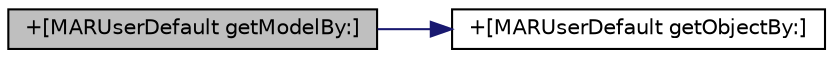 digraph "+[MARUserDefault getModelBy:]"
{
  edge [fontname="Helvetica",fontsize="10",labelfontname="Helvetica",labelfontsize="10"];
  node [fontname="Helvetica",fontsize="10",shape=record];
  rankdir="LR";
  Node6 [label="+[MARUserDefault getModelBy:]",height=0.2,width=0.4,color="black", fillcolor="grey75", style="filled", fontcolor="black"];
  Node6 -> Node7 [color="midnightblue",fontsize="10",style="solid",fontname="Helvetica"];
  Node7 [label="+[MARUserDefault getObjectBy:]",height=0.2,width=0.4,color="black", fillcolor="white", style="filled",URL="$interface_m_a_r_user_default.html#a5e9ca56e96f14589842bb2a7d0f7e9d5"];
}
